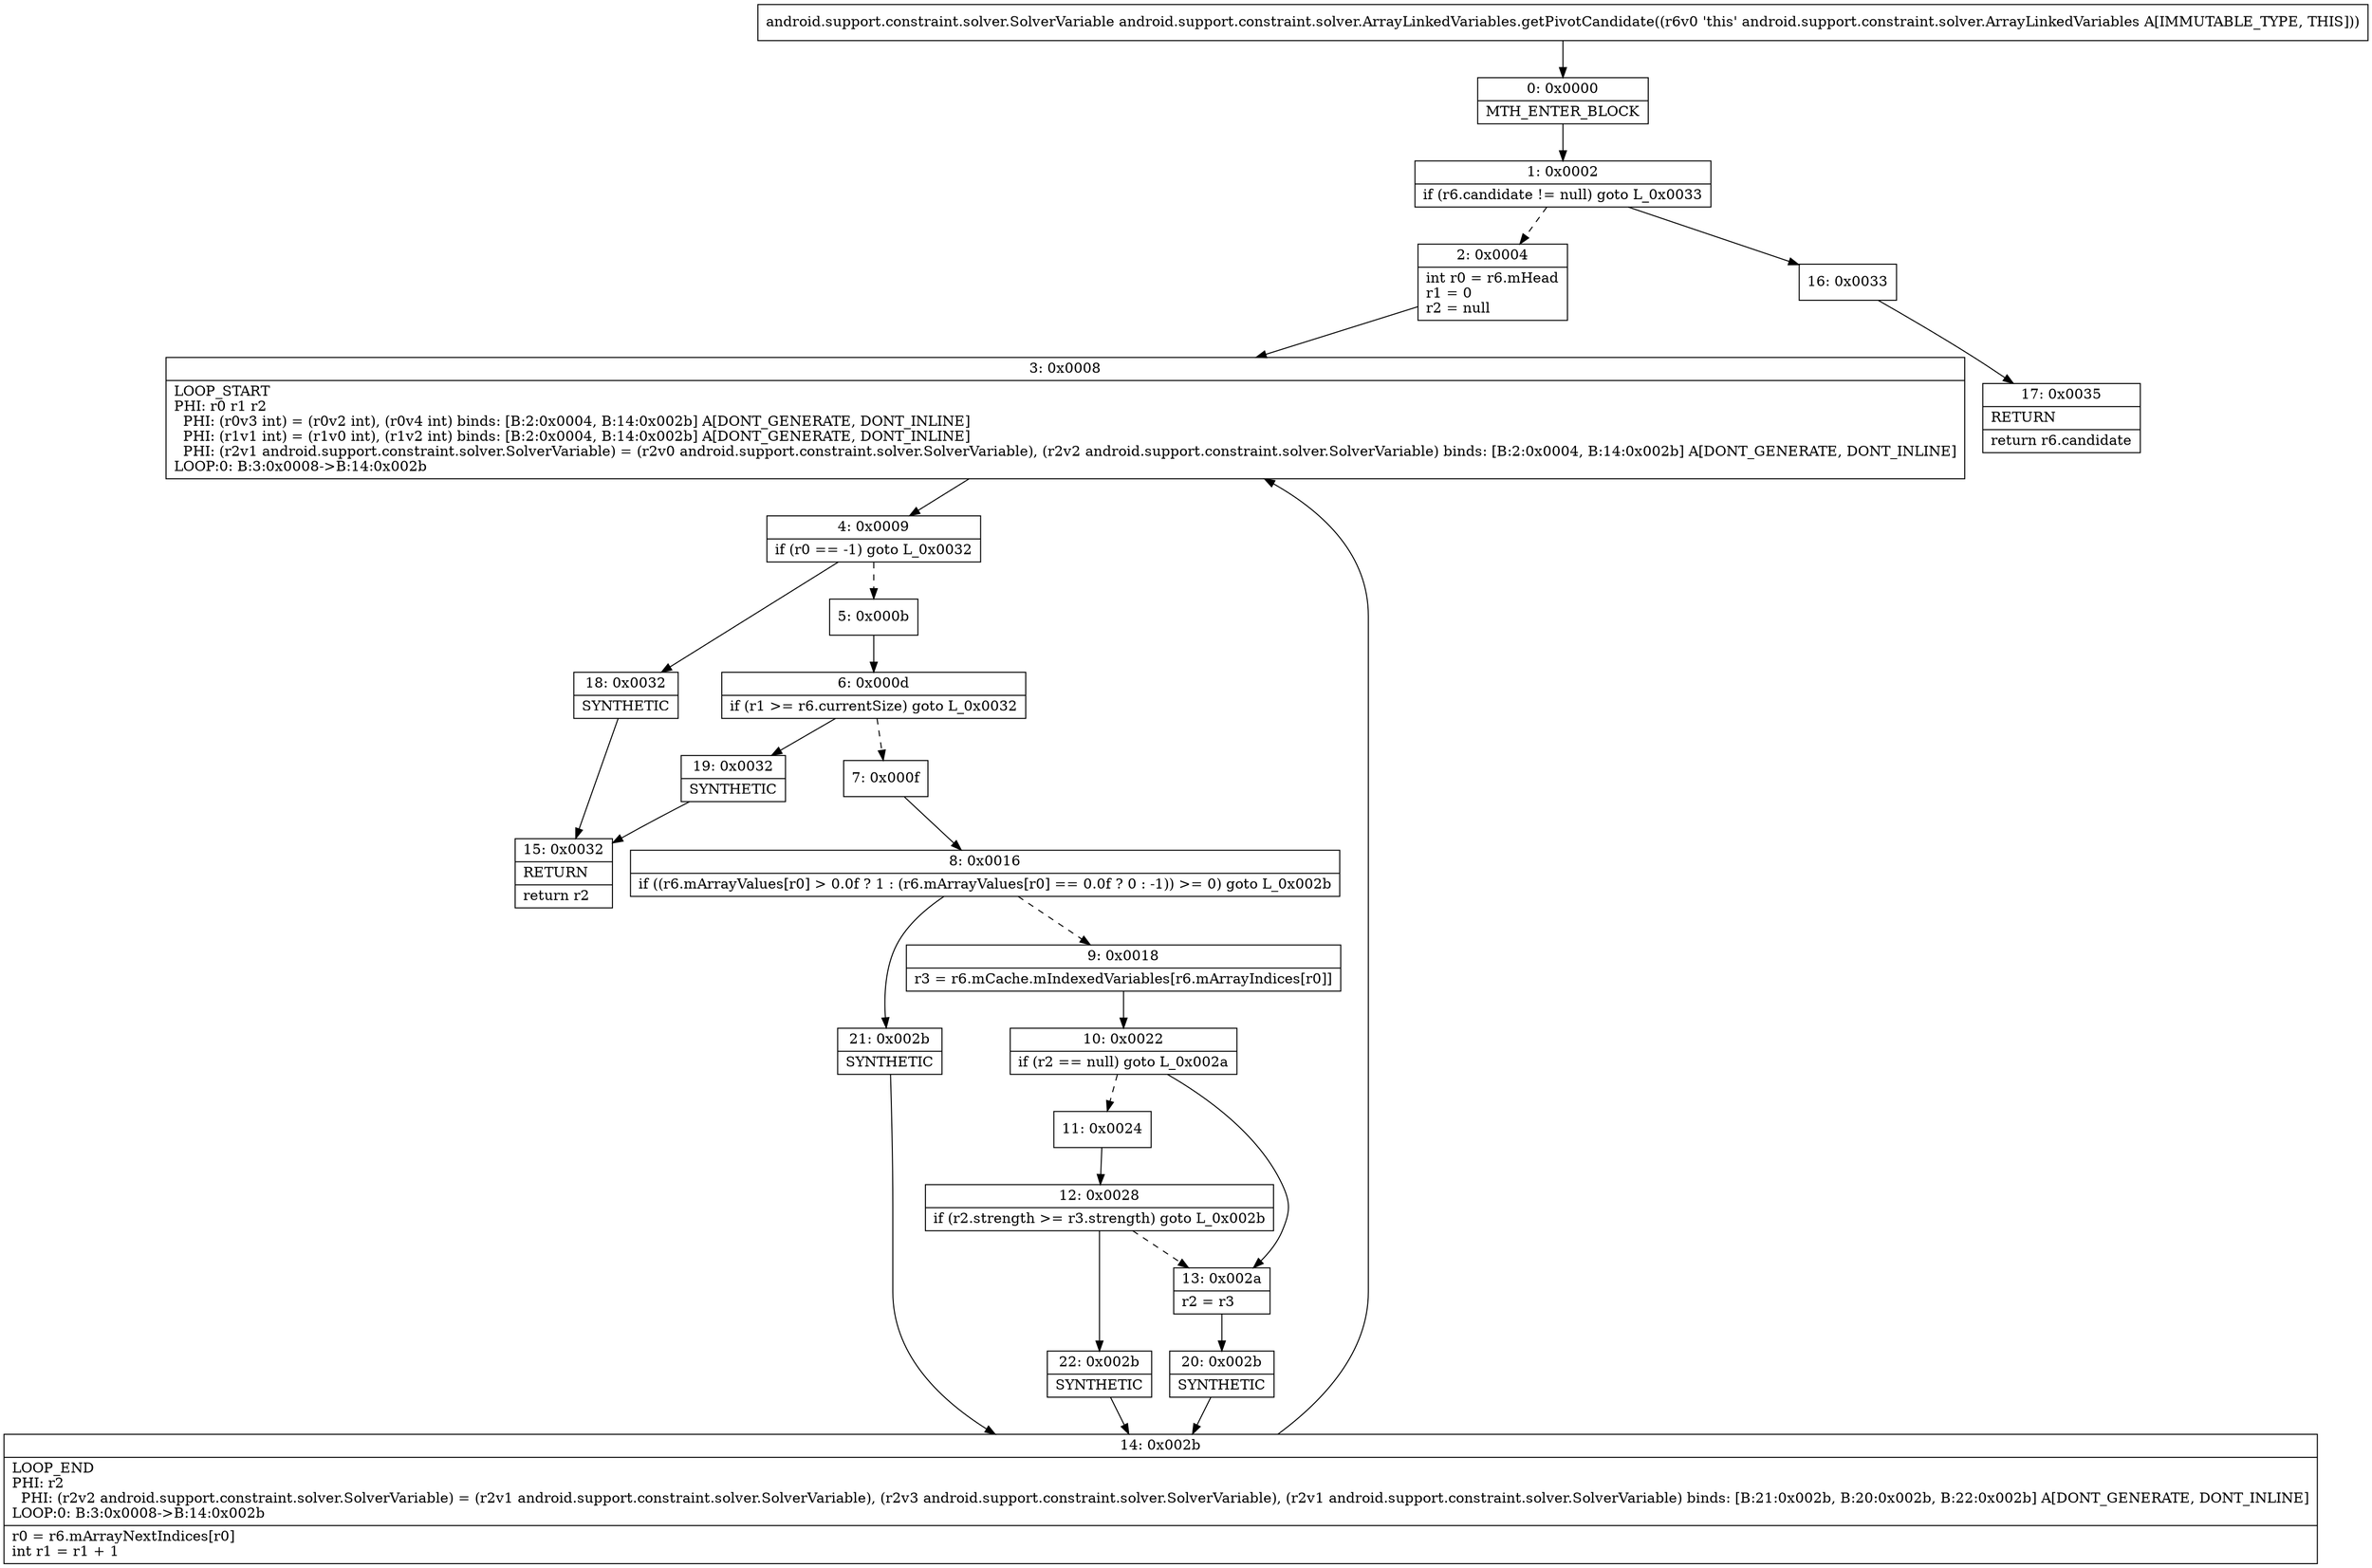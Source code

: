 digraph "CFG forandroid.support.constraint.solver.ArrayLinkedVariables.getPivotCandidate()Landroid\/support\/constraint\/solver\/SolverVariable;" {
Node_0 [shape=record,label="{0\:\ 0x0000|MTH_ENTER_BLOCK\l}"];
Node_1 [shape=record,label="{1\:\ 0x0002|if (r6.candidate != null) goto L_0x0033\l}"];
Node_2 [shape=record,label="{2\:\ 0x0004|int r0 = r6.mHead\lr1 = 0\lr2 = null\l}"];
Node_3 [shape=record,label="{3\:\ 0x0008|LOOP_START\lPHI: r0 r1 r2 \l  PHI: (r0v3 int) = (r0v2 int), (r0v4 int) binds: [B:2:0x0004, B:14:0x002b] A[DONT_GENERATE, DONT_INLINE]\l  PHI: (r1v1 int) = (r1v0 int), (r1v2 int) binds: [B:2:0x0004, B:14:0x002b] A[DONT_GENERATE, DONT_INLINE]\l  PHI: (r2v1 android.support.constraint.solver.SolverVariable) = (r2v0 android.support.constraint.solver.SolverVariable), (r2v2 android.support.constraint.solver.SolverVariable) binds: [B:2:0x0004, B:14:0x002b] A[DONT_GENERATE, DONT_INLINE]\lLOOP:0: B:3:0x0008\-\>B:14:0x002b\l}"];
Node_4 [shape=record,label="{4\:\ 0x0009|if (r0 == \-1) goto L_0x0032\l}"];
Node_5 [shape=record,label="{5\:\ 0x000b}"];
Node_6 [shape=record,label="{6\:\ 0x000d|if (r1 \>= r6.currentSize) goto L_0x0032\l}"];
Node_7 [shape=record,label="{7\:\ 0x000f}"];
Node_8 [shape=record,label="{8\:\ 0x0016|if ((r6.mArrayValues[r0] \> 0.0f ? 1 : (r6.mArrayValues[r0] == 0.0f ? 0 : \-1)) \>= 0) goto L_0x002b\l}"];
Node_9 [shape=record,label="{9\:\ 0x0018|r3 = r6.mCache.mIndexedVariables[r6.mArrayIndices[r0]]\l}"];
Node_10 [shape=record,label="{10\:\ 0x0022|if (r2 == null) goto L_0x002a\l}"];
Node_11 [shape=record,label="{11\:\ 0x0024}"];
Node_12 [shape=record,label="{12\:\ 0x0028|if (r2.strength \>= r3.strength) goto L_0x002b\l}"];
Node_13 [shape=record,label="{13\:\ 0x002a|r2 = r3\l}"];
Node_14 [shape=record,label="{14\:\ 0x002b|LOOP_END\lPHI: r2 \l  PHI: (r2v2 android.support.constraint.solver.SolverVariable) = (r2v1 android.support.constraint.solver.SolverVariable), (r2v3 android.support.constraint.solver.SolverVariable), (r2v1 android.support.constraint.solver.SolverVariable) binds: [B:21:0x002b, B:20:0x002b, B:22:0x002b] A[DONT_GENERATE, DONT_INLINE]\lLOOP:0: B:3:0x0008\-\>B:14:0x002b\l|r0 = r6.mArrayNextIndices[r0]\lint r1 = r1 + 1\l}"];
Node_15 [shape=record,label="{15\:\ 0x0032|RETURN\l|return r2\l}"];
Node_16 [shape=record,label="{16\:\ 0x0033}"];
Node_17 [shape=record,label="{17\:\ 0x0035|RETURN\l|return r6.candidate\l}"];
Node_18 [shape=record,label="{18\:\ 0x0032|SYNTHETIC\l}"];
Node_19 [shape=record,label="{19\:\ 0x0032|SYNTHETIC\l}"];
Node_20 [shape=record,label="{20\:\ 0x002b|SYNTHETIC\l}"];
Node_21 [shape=record,label="{21\:\ 0x002b|SYNTHETIC\l}"];
Node_22 [shape=record,label="{22\:\ 0x002b|SYNTHETIC\l}"];
MethodNode[shape=record,label="{android.support.constraint.solver.SolverVariable android.support.constraint.solver.ArrayLinkedVariables.getPivotCandidate((r6v0 'this' android.support.constraint.solver.ArrayLinkedVariables A[IMMUTABLE_TYPE, THIS])) }"];
MethodNode -> Node_0;
Node_0 -> Node_1;
Node_1 -> Node_2[style=dashed];
Node_1 -> Node_16;
Node_2 -> Node_3;
Node_3 -> Node_4;
Node_4 -> Node_5[style=dashed];
Node_4 -> Node_18;
Node_5 -> Node_6;
Node_6 -> Node_7[style=dashed];
Node_6 -> Node_19;
Node_7 -> Node_8;
Node_8 -> Node_9[style=dashed];
Node_8 -> Node_21;
Node_9 -> Node_10;
Node_10 -> Node_11[style=dashed];
Node_10 -> Node_13;
Node_11 -> Node_12;
Node_12 -> Node_13[style=dashed];
Node_12 -> Node_22;
Node_13 -> Node_20;
Node_14 -> Node_3;
Node_16 -> Node_17;
Node_18 -> Node_15;
Node_19 -> Node_15;
Node_20 -> Node_14;
Node_21 -> Node_14;
Node_22 -> Node_14;
}

